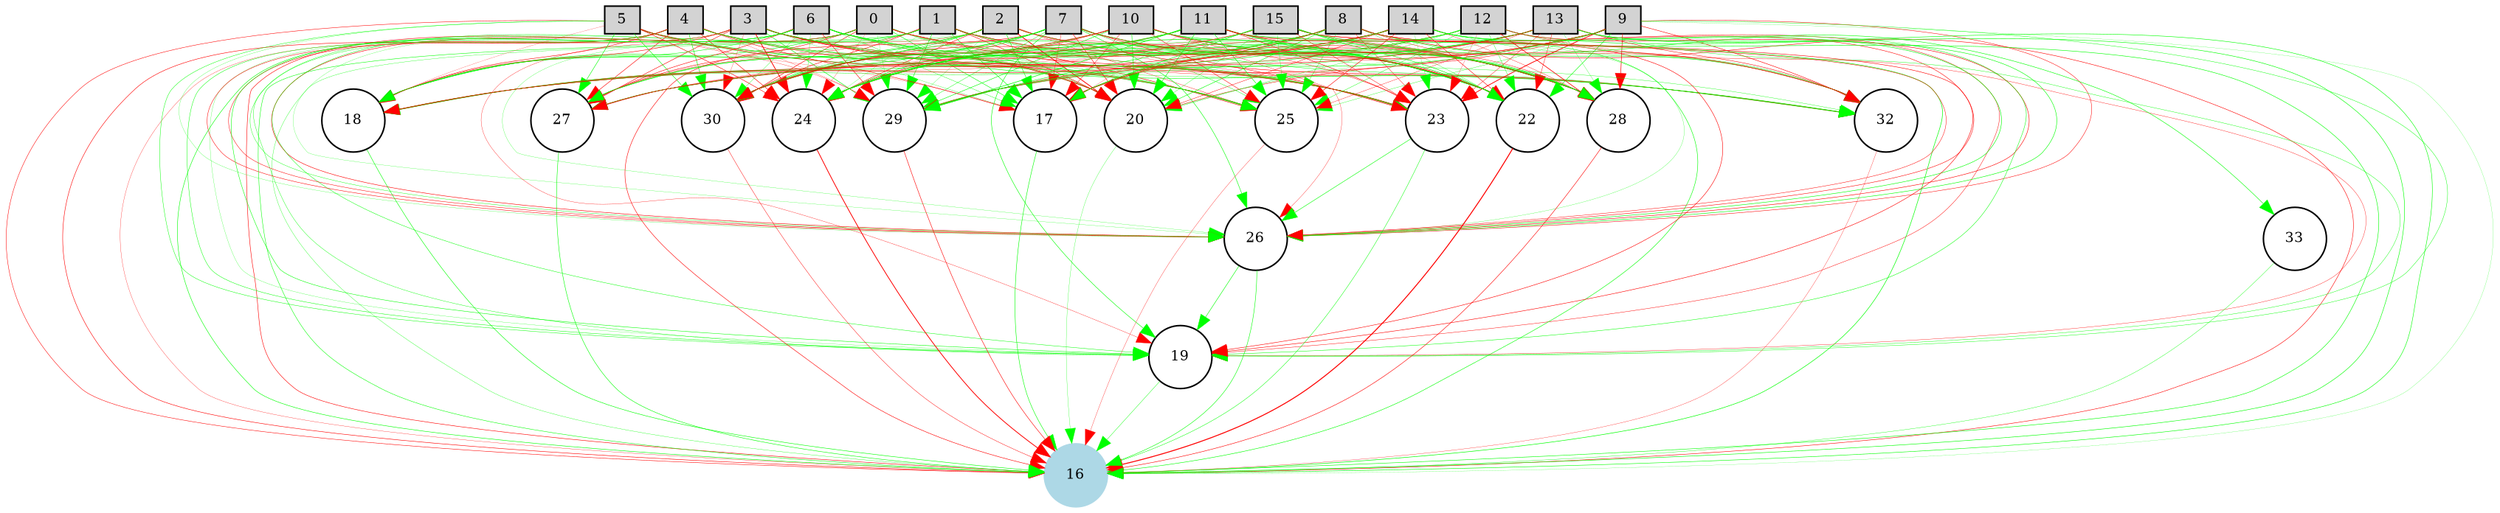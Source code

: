 digraph {
	node [fontsize=9 height=0.2 shape=circle width=0.2]
		0 [shape=box style=filled]
		1 [shape=box style=filled]
		2 [shape=box style=filled]
		3 [shape=box style=filled]
		4 [shape=box style=filled]
		5 [shape=box style=filled]
		6 [shape=box style=filled]
		7 [shape=box style=filled]
		8 [shape=box style=filled]
		9 [shape=box style=filled]
		10 [shape=box style=filled]
		11 [shape=box style=filled]
		12 [shape=box style=filled]
		13 [shape=box style=filled]
		14 [shape=box style=filled]
		15 [shape=box style=filled]
		16 [color=lightblue style=filled]
			9 -> 26 [color=red penwidth=0.2618642081218556 style=solid]
			15 -> 27 [color=red penwidth=0.11287930131493794 style=solid]
			14 -> 17 [color=red penwidth=0.30000000000000004 style=solid]
			10 -> 17 [color=red penwidth=0.2255102287999558 style=solid]
			0 -> 20 [color=green penwidth=0.1891743547030718 style=solid]
			15 -> 20 [color=green penwidth=0.16466703504997987 style=solid]
			6 -> 28 [color=green penwidth=0.30000000000000004 style=solid]
			11 -> 28 [color=green penwidth=0.30000000000000004 style=solid]
			1 -> 17 [color=green penwidth=0.30000000000000004 style=solid]
			7 -> 25 [color=green penwidth=0.20829637292604886 style=solid]
			13 -> 17 [color=red penwidth=0.30000000000000004 style=solid]
			2 -> 22 [color=green penwidth=0.31070985026900855 style=solid]
			23 -> 26 [color=green penwidth=0.2888685940597345 style=solid]
			13 -> 30 [color=green penwidth=0.30000000000000004 style=solid]
			13 -> 32 [color=red penwidth=0.26337115893526936 style=solid]
			3 -> 24 [color=red penwidth=0.48057830985111927 style=solid]
			27 -> 16 [color=green penwidth=0.2949832209117653 style=solid]
			8 -> 24 [color=green penwidth=0.30000000000000004 style=solid]
			4 -> 19 [color=green penwidth=0.24679269113680502 style=solid]
			15 -> 30 [color=red penwidth=0.11971240302728592 style=solid]
			14 -> 18 [color=red penwidth=0.29075770474051543 style=solid]
			5 -> 18 [color=red penwidth=0.11164998774764157 style=solid]
			11 -> 22 [color=green penwidth=0.30000000000000004 style=solid]
			10 -> 18 [color=red penwidth=0.30000000000000004 style=solid]
			0 -> 17 [color=green penwidth=0.2943446737837031 style=solid]
			7 -> 19 [color=green penwidth=0.30000000000000004 style=solid]
			6 -> 25 [color=green penwidth=0.30000000000000004 style=solid]
			12 -> 17 [color=green penwidth=0.17812160114400755 style=solid]
			11 -> 27 [color=red penwidth=0.11489095381051274 style=solid]
			1 -> 28 [color=red penwidth=0.30000000000000004 style=solid]
			7 -> 28 [color=red penwidth=0.30000000000000004 style=solid]
			13 -> 20 [color=green penwidth=0.12534444476865994 style=solid]
			12 -> 28 [color=red penwidth=0.3925336821013514 style=solid]
			2 -> 27 [color=green penwidth=0.28436915984705835 style=solid]
			3 -> 23 [color=red penwidth=0.30000000000000004 style=solid]
			14 -> 24 [color=green penwidth=0.2639413319623699 style=solid]
			5 -> 24 [color=red penwidth=0.30000000000000004 style=solid]
			4 -> 16 [color=red penwidth=0.30000000000000004 style=solid]
			2 -> 32 [color=red penwidth=0.30000000000000004 style=solid]
			9 -> 16 [color=green penwidth=0.10575189703662055 style=solid]
			15 -> 29 [color=green penwidth=0.30000000000000004 style=solid]
			6 -> 23 [color=green penwidth=0.22578833712633434 style=solid]
			10 -> 23 [color=red penwidth=0.21795821116816166 style=solid]
			0 -> 30 [color=red penwidth=0.30000000000000004 style=solid]
			7 -> 22 [color=red penwidth=0.30000000000000004 style=solid]
			6 -> 26 [color=green penwidth=0.20569021761793527 style=solid]
			12 -> 22 [color=green penwidth=0.19184261363243144 style=solid]
			2 -> 17 [color=green penwidth=0.30000000000000004 style=solid]
			13 -> 23 [color=red penwidth=0.21290543277882323 style=solid]
			2 -> 28 [color=green penwidth=0.1642236025192681 style=solid]
			15 -> 33 [color=green penwidth=0.30000000000000004 style=solid]
			4 -> 26 [color=red penwidth=0.26632772068981425 style=solid]
			3 -> 18 [color=red penwidth=0.30000000000000004 style=solid]
			9 -> 30 [color=red penwidth=0.19734195329361898 style=solid]
			8 -> 18 [color=green penwidth=0.20288317865168798 style=solid]
			5 -> 27 [color=green penwidth=0.30000000000000004 style=solid]
			10 -> 29 [color=green penwidth=0.30000000000000004 style=solid]
			9 -> 19 [color=green penwidth=0.22511212113859802 style=solid]
			6 -> 16 [color=green penwidth=0.30000000000000004 style=solid]
			11 -> 16 [color=green penwidth=0.3371738943788226 style=solid]
			0 -> 27 [color=red penwidth=0.30000000000000004 style=solid]
			12 -> 27 [color=red penwidth=0.2421147836359258 style=solid]
			2 -> 18 [color=green penwidth=0.30000000000000004 style=solid]
			1 -> 26 [color=green penwidth=0.12420399579607388 style=solid]
			13 -> 26 [color=green penwidth=0.30000000000000004 style=solid]
			9 -> 32 [color=red penwidth=0.30000000000000004 style=solid]
			3 -> 28 [color=red penwidth=0.30000000000000004 style=solid]
			8 -> 28 [color=red penwidth=0.21955098271832968 style=solid]
			7 -> 32 [color=green penwidth=0.24156765507195502 style=solid]
			3 -> 17 [color=green penwidth=0.14346411827818345 style=solid]
			9 -> 25 [color=green penwidth=0.17652197748949727 style=solid]
			15 -> 26 [color=red penwidth=0.24606959273782353 style=solid]
			14 -> 22 [color=red penwidth=0.28560134813209526 style=solid]
			5 -> 30 [color=green penwidth=0.30000000000000004 style=solid]
			10 -> 30 [color=green penwidth=0.30000000000000004 style=solid]
			15 -> 23 [color=red penwidth=0.23256356882306434 style=solid]
			6 -> 29 [color=red penwidth=0.30000000000000004 style=solid]
			1 -> 16 [color=green penwidth=0.27347125557901697 style=solid]
			8 -> 32 [color=green penwidth=0.30000000000000004 style=solid]
			7 -> 24 [color=green penwidth=0.30000000000000004 style=solid]
			6 -> 32 [color=green penwidth=0.17581997050042714 style=solid]
			13 -> 16 [color=green penwidth=0.30000000000000004 style=solid]
			12 -> 24 [color=green penwidth=0.21743592939632156 style=solid]
			2 -> 23 [color=red penwidth=0.13932901112096738 style=solid]
			18 -> 16 [color=green penwidth=0.30000000000000004 style=solid]
			32 -> 16 [color=red penwidth=0.15886021087634017 style=solid]
			13 -> 29 [color=red penwidth=0.30000000000000004 style=solid]
			3 -> 27 [color=red penwidth=0.30000000000000004 style=solid]
			8 -> 25 [color=green penwidth=0.2050946176325056 style=solid]
			14 -> 28 [color=red penwidth=0.18326255652390805 style=solid]
			4 -> 28 [color=red penwidth=0.15625491134931735 style=solid]
			9 -> 20 [color=red penwidth=0.26029640291561484 style=solid]
			15 -> 25 [color=green penwidth=0.16638167377846852 style=solid]
			14 -> 19 [color=green penwidth=0.25923611122737333 style=solid]
			5 -> 17 [color=red penwidth=0.12143656442942691 style=solid]
			0 -> 18 [color=green penwidth=0.30000000000000004 style=solid]
			7 -> 18 [color=green penwidth=0.29960783343139075 style=solid]
			6 -> 30 [color=green penwidth=0.17387638553375756 style=solid]
			12 -> 18 [color=green penwidth=0.17589686868411664 style=solid]
			11 -> 26 [color=green penwidth=0.13383286081263135 style=solid]
			0 -> 32 [color=red penwidth=0.19151862118061944 style=solid]
			13 -> 19 [color=green penwidth=0.2127724335762945 style=solid]
			12 -> 29 [color=green penwidth=0.15138303074279552 style=solid]
			2 -> 24 [color=red penwidth=0.2808287554220389 style=solid]
			29 -> 16 [color=red penwidth=0.30000000000000004 style=solid]
			22 -> 16 [color=red penwidth=0.619896329513149 style=solid]
			3 -> 22 [color=green penwidth=0.2546839208765352 style=solid]
			8 -> 22 [color=green penwidth=0.16926950736871776 style=solid]
			14 -> 25 [color=red penwidth=0.30000000000000004 style=solid]
			4 -> 17 [color=red penwidth=0.30000000000000004 style=solid]
			3 -> 32 [color=green penwidth=0.30000000000000004 style=solid]
			10 -> 25 [color=red penwidth=0.2699957923413757 style=solid]
			9 -> 23 [color=red penwidth=0.472729295090178 style=solid]
			15 -> 28 [color=green penwidth=0.30000000000000004 style=solid]
			6 -> 20 [color=red penwidth=0.1452815481858569 style=solid]
			5 -> 20 [color=red penwidth=0.24665590382694788 style=solid]
			1 -> 19 [color=green penwidth=0.24416669480953113 style=solid]
			11 -> 20 [color=green penwidth=0.30000000000000004 style=solid]
			10 -> 20 [color=green penwidth=0.30000000000000004 style=solid]
			7 -> 17 [color=red penwidth=0.20485740439991973 style=solid]
			6 -> 27 [color=red penwidth=0.30000000000000004 style=solid]
			12 -> 23 [color=red penwidth=0.1372140592149818 style=solid]
			11 -> 25 [color=green penwidth=0.30000000000000004 style=solid]
			1 -> 30 [color=red penwidth=0.30000000000000004 style=solid]
			4 -> 20 [color=green penwidth=0.27445718940991426 style=solid]
			13 -> 22 [color=red penwidth=0.23209314737113199 style=solid]
			2 -> 29 [color=green penwidth=0.12863294145294804 style=solid]
			12 -> 32 [color=green penwidth=0.16239146615450167 style=solid]
			15 -> 32 [color=red penwidth=0.21605247001365407 style=solid]
			25 -> 16 [color=red penwidth=0.16564914953818122 style=solid]
			4 -> 27 [color=red penwidth=0.30000000000000004 style=solid]
			9 -> 29 [color=green penwidth=0.30000000000000004 style=solid]
			8 -> 19 [color=red penwidth=0.2350508684951965 style=solid]
			14 -> 26 [color=green penwidth=0.30000000000000004 style=solid]
			5 -> 26 [color=green penwidth=0.13113173141287623 style=solid]
			4 -> 22 [color=green penwidth=0.18703800478394353 style=solid]
			10 -> 26 [color=red penwidth=0.16954042062661068 style=solid]
			15 -> 19 [color=red penwidth=0.30000000000000004 style=solid]
			6 -> 17 [color=green penwidth=0.20018274943729003 style=solid]
			5 -> 23 [color=red penwidth=0.30000000000000004 style=solid]
			11 -> 19 [color=red penwidth=0.30000000000000004 style=solid]
			1 -> 20 [color=red penwidth=0.30000000000000004 style=solid]
			0 -> 28 [color=red penwidth=0.30000000000000004 style=solid]
			7 -> 20 [color=red penwidth=0.30000000000000004 style=solid]
			12 -> 20 [color=green penwidth=0.18300337884813866 style=solid]
			2 -> 19 [color=red penwidth=0.1731972079642461 style=solid]
			1 -> 25 [color=red penwidth=0.30000000000000004 style=solid]
			13 -> 25 [color=red penwidth=0.1873314858246331 style=solid]
			2 -> 30 [color=green penwidth=0.30000000000000004 style=solid]
			8 -> 29 [color=red penwidth=0.30000000000000004 style=solid]
			4 -> 24 [color=red penwidth=0.30000000000000004 style=solid]
			3 -> 16 [color=red penwidth=0.15643491896740713 style=solid]
			1 -> 32 [color=red penwidth=0.17013310977833435 style=solid]
			8 -> 16 [color=red penwidth=0.2948183177033908 style=solid]
			14 -> 23 [color=green penwidth=0.11924286804330225 style=solid]
			5 -> 29 [color=red penwidth=0.15495337072848375 style=solid]
			0 -> 22 [color=green penwidth=0.17130965028879902 style=solid]
			15 -> 22 [color=green penwidth=0.30000000000000004 style=solid]
			6 -> 18 [color=green penwidth=0.2834751344514768 style=solid]
			11 -> 30 [color=red penwidth=0.30000000000000004 style=solid]
			1 -> 23 [color=green penwidth=0.25531657454727297 style=solid]
			0 -> 25 [color=green penwidth=0.16510279396735916 style=solid]
			7 -> 27 [color=green penwidth=0.30000000000000004 style=solid]
			12 -> 25 [color=green penwidth=0.20447514886285884 style=solid]
			2 -> 20 [color=red penwidth=0.4868539873783768 style=solid]
			13 -> 28 [color=green penwidth=0.1462252425733449 style=solid]
			3 -> 26 [color=red penwidth=0.25495923630606737 style=solid]
			8 -> 26 [color=red penwidth=0.28009459758380884 style=solid]
			14 -> 29 [color=green penwidth=0.30000000000000004 style=solid]
			4 -> 29 [color=red penwidth=0.12772248119620136 style=solid]
			9 -> 27 [color=red penwidth=0.30000000000000004 style=solid]
			15 -> 24 [color=green penwidth=0.1518601928525023 style=solid]
			14 -> 16 [color=green penwidth=0.30000000000000004 style=solid]
			5 -> 16 [color=red penwidth=0.27056727585265183 style=solid]
			19 -> 16 [color=green penwidth=0.21129998532273264 style=solid]
			10 -> 16 [color=green penwidth=0.30000000000000004 style=solid]
			0 -> 19 [color=green penwidth=0.20996869448986238 style=solid]
			12 -> 19 [color=red penwidth=0.19318677929535172 style=solid]
			11 -> 29 [color=green penwidth=0.3701882539287418 style=solid]
			1 -> 18 [color=green penwidth=0.25324449094154755 style=solid]
			7 -> 30 [color=green penwidth=0.2612572932622136 style=solid]
			2 -> 25 [color=red penwidth=0.20203980549728545 style=solid]
			12 -> 26 [color=red penwidth=0.30000000000000004 style=solid]
			3 -> 25 [color=red penwidth=0.30000000000000004 style=solid]
			0 -> 24 [color=red penwidth=0.12927446340470475 style=solid]
			8 -> 23 [color=red penwidth=0.2142157996050858 style=solid]
			14 -> 30 [color=red penwidth=0.30000000000000004 style=solid]
			4 -> 18 [color=red penwidth=0.30000000000000004 style=solid]
			10 -> 32 [color=green penwidth=0.18920379352627206 style=solid]
			9 -> 22 [color=green penwidth=0.30000000000000004 style=solid]
			5 -> 19 [color=green penwidth=0.24216356131137365 style=solid]
			11 -> 23 [color=red penwidth=0.30000000000000004 style=solid]
			24 -> 16 [color=red penwidth=0.49529003642461245 style=solid]
			0 -> 16 [color=red penwidth=0.30000000000000004 style=solid]
			7 -> 16 [color=red penwidth=0.30000000000000004 style=solid]
			6 -> 24 [color=green penwidth=0.16720057296875002 style=solid]
			12 -> 16 [color=green penwidth=0.3075635659304175 style=solid]
			11 -> 24 [color=green penwidth=0.30000000000000004 style=solid]
			1 -> 29 [color=green penwidth=0.30000000000000004 style=solid]
			17 -> 16 [color=green penwidth=0.30000000000000004 style=solid]
			7 -> 29 [color=green penwidth=0.2136621578638218 style=solid]
			2 -> 26 [color=green penwidth=0.13346101540896194 style=solid]
			9 -> 24 [color=red penwidth=0.30000000000000004 style=solid]
			3 -> 20 [color=red penwidth=0.30000000000000004 style=solid]
			9 -> 28 [color=red penwidth=0.3422926610270303 style=solid]
			8 -> 20 [color=green penwidth=0.30000000000000004 style=solid]
			5 -> 25 [color=green penwidth=0.30000000000000004 style=solid]
			4 -> 23 [color=green penwidth=0.23791664685130862 style=solid]
			10 -> 27 [color=red penwidth=0.10784572150203901 style=solid]
			9 -> 17 [color=green penwidth=0.13274043284086323 style=solid]
			15 -> 18 [color=red penwidth=0.16876678032280434 style=solid]
			6 -> 22 [color=green penwidth=0.2433233796423389 style=solid]
			5 -> 22 [color=green penwidth=0.3724273312391294 style=solid]
			11 -> 18 [color=green penwidth=0.30000000000000004 style=solid]
			10 -> 22 [color=red penwidth=0.30000000000000004 style=solid]
			0 -> 29 [color=green penwidth=0.11534258749330112 style=solid]
			7 -> 23 [color=red penwidth=0.30000000000000004 style=solid]
			2 -> 16 [color=green penwidth=0.17397526598250113 style=solid]
			1 -> 24 [color=green penwidth=0.11810274791160136 style=solid]
			23 -> 16 [color=green penwidth=0.24713070646536084 style=solid]
			13 -> 24 [color=green penwidth=0.30000000000000004 style=solid]
			28 -> 16 [color=red penwidth=0.30000000000000004 style=solid]
			33 -> 16 [color=green penwidth=0.19384547479582404 style=solid]
			3 -> 30 [color=red penwidth=0.1360770522163935 style=solid]
			8 -> 30 [color=green penwidth=0.12458697956783667 style=solid]
			4 -> 25 [color=red penwidth=0.19322901517111463 style=solid]
			3 -> 19 [color=green penwidth=0.130521010377893 style=solid]
			8 -> 17 [color=green penwidth=0.29860259012852364 style=solid]
			14 -> 20 [color=red penwidth=0.23506959983722914 style=solid]
			20 -> 16 [color=green penwidth=0.15012713697617203 style=solid]
			10 -> 28 [color=green penwidth=0.30000000000000004 style=solid]
			0 -> 23 [color=red penwidth=0.30000000000000004 style=solid]
			15 -> 17 [color=green penwidth=0.30000000000000004 style=solid]
			6 -> 19 [color=green penwidth=0.27581902096275224 style=solid]
			11 -> 17 [color=red penwidth=0.11547255183468176 style=solid]
			1 -> 22 [color=green penwidth=0.22990554412526598 style=solid]
			0 -> 26 [color=red penwidth=0.30000000000000004 style=solid]
			7 -> 26 [color=green penwidth=0.30000000000000004 style=solid]
			10 -> 24 [color=red penwidth=0.30000000000000004 style=solid]
			26 -> 19 [color=green penwidth=0.30000000000000004 style=solid]
			1 -> 27 [color=red penwidth=0.20962442207569 style=solid]
			13 -> 27 [color=green penwidth=0.23849513893459715 style=solid]
			11 -> 32 [color=red penwidth=0.2819045410613511 style=solid]
			14 -> 32 [color=green penwidth=0.16456209826791762 style=solid]
			3 -> 29 [color=green penwidth=0.30000000000000004 style=solid]
			8 -> 27 [color=red penwidth=0.30000000000000004 style=solid]
			4 -> 30 [color=green penwidth=0.30000000000000004 style=solid]
			26 -> 16 [color=green penwidth=0.2898430299743455 style=solid]
			30 -> 16 [color=red penwidth=0.22814701106393062 style=solid]
}
